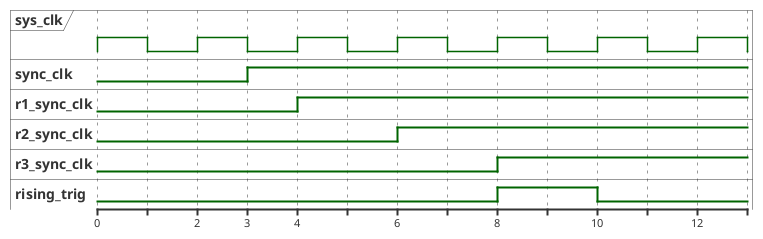 @startuml

clock "sys_clk" as clk with period 2
binary "sync_clk" as sync_clk
binary "r1_sync_clk" as r1_sync_clk
binary "r2_sync_clk" as r2_sync_clk
binary "r3_sync_clk" as r3_sync_clk
binary "rising_trig" as rising_trig

@0

@3
sync_clk is High

@4
r1_sync_clk is High

@6
r2_sync_clk is High

@8
r3_sync_clk is High
rising_trig is High

@10
rising_trig is Low

@12

@enduml